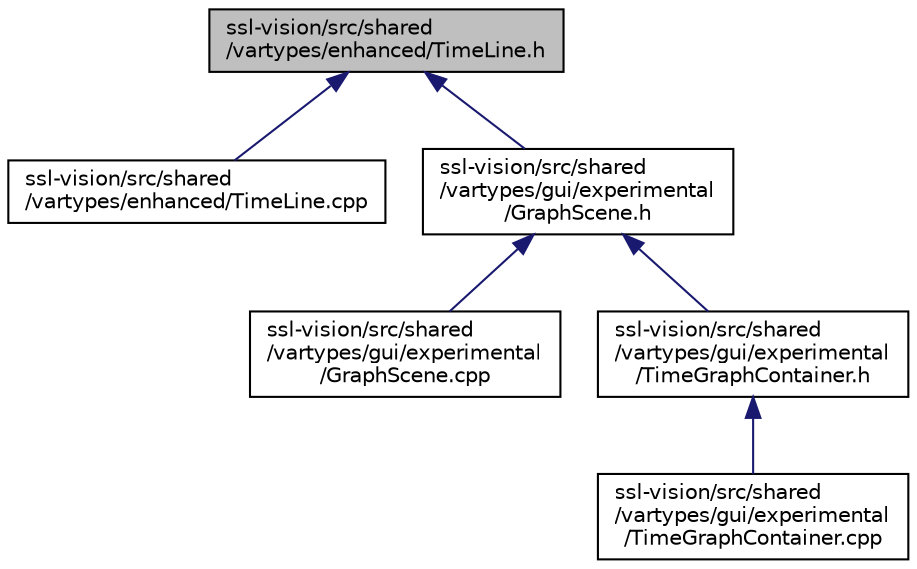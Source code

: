 digraph "ssl-vision/src/shared/vartypes/enhanced/TimeLine.h"
{
 // INTERACTIVE_SVG=YES
  edge [fontname="Helvetica",fontsize="10",labelfontname="Helvetica",labelfontsize="10"];
  node [fontname="Helvetica",fontsize="10",shape=record];
  Node1 [label="ssl-vision/src/shared\l/vartypes/enhanced/TimeLine.h",height=0.2,width=0.4,color="black", fillcolor="grey75", style="filled", fontcolor="black"];
  Node1 -> Node2 [dir="back",color="midnightblue",fontsize="10",style="solid",fontname="Helvetica"];
  Node2 [label="ssl-vision/src/shared\l/vartypes/enhanced/TimeLine.cpp",height=0.2,width=0.4,color="black", fillcolor="white", style="filled",URL="$d5/d4d/_time_line_8cpp.html",tooltip="C++ Implementation: TimeLine. "];
  Node1 -> Node3 [dir="back",color="midnightblue",fontsize="10",style="solid",fontname="Helvetica"];
  Node3 [label="ssl-vision/src/shared\l/vartypes/gui/experimental\l/GraphScene.h",height=0.2,width=0.4,color="black", fillcolor="white", style="filled",URL="$da/d24/_graph_scene_8h.html",tooltip="C++ Interface: GraphScene. "];
  Node3 -> Node4 [dir="back",color="midnightblue",fontsize="10",style="solid",fontname="Helvetica"];
  Node4 [label="ssl-vision/src/shared\l/vartypes/gui/experimental\l/GraphScene.cpp",height=0.2,width=0.4,color="black", fillcolor="white", style="filled",URL="$d1/dc0/_graph_scene_8cpp.html",tooltip="C++ Implementation: GraphScene. "];
  Node3 -> Node5 [dir="back",color="midnightblue",fontsize="10",style="solid",fontname="Helvetica"];
  Node5 [label="ssl-vision/src/shared\l/vartypes/gui/experimental\l/TimeGraphContainer.h",height=0.2,width=0.4,color="black", fillcolor="white", style="filled",URL="$d1/de2/_time_graph_container_8h.html",tooltip="C++ Interface: TimeGraphContainer. "];
  Node5 -> Node6 [dir="back",color="midnightblue",fontsize="10",style="solid",fontname="Helvetica"];
  Node6 [label="ssl-vision/src/shared\l/vartypes/gui/experimental\l/TimeGraphContainer.cpp",height=0.2,width=0.4,color="black", fillcolor="white", style="filled",URL="$d7/d09/_time_graph_container_8cpp.html",tooltip="C++ Implementation: TimeGraphContainer. "];
}
